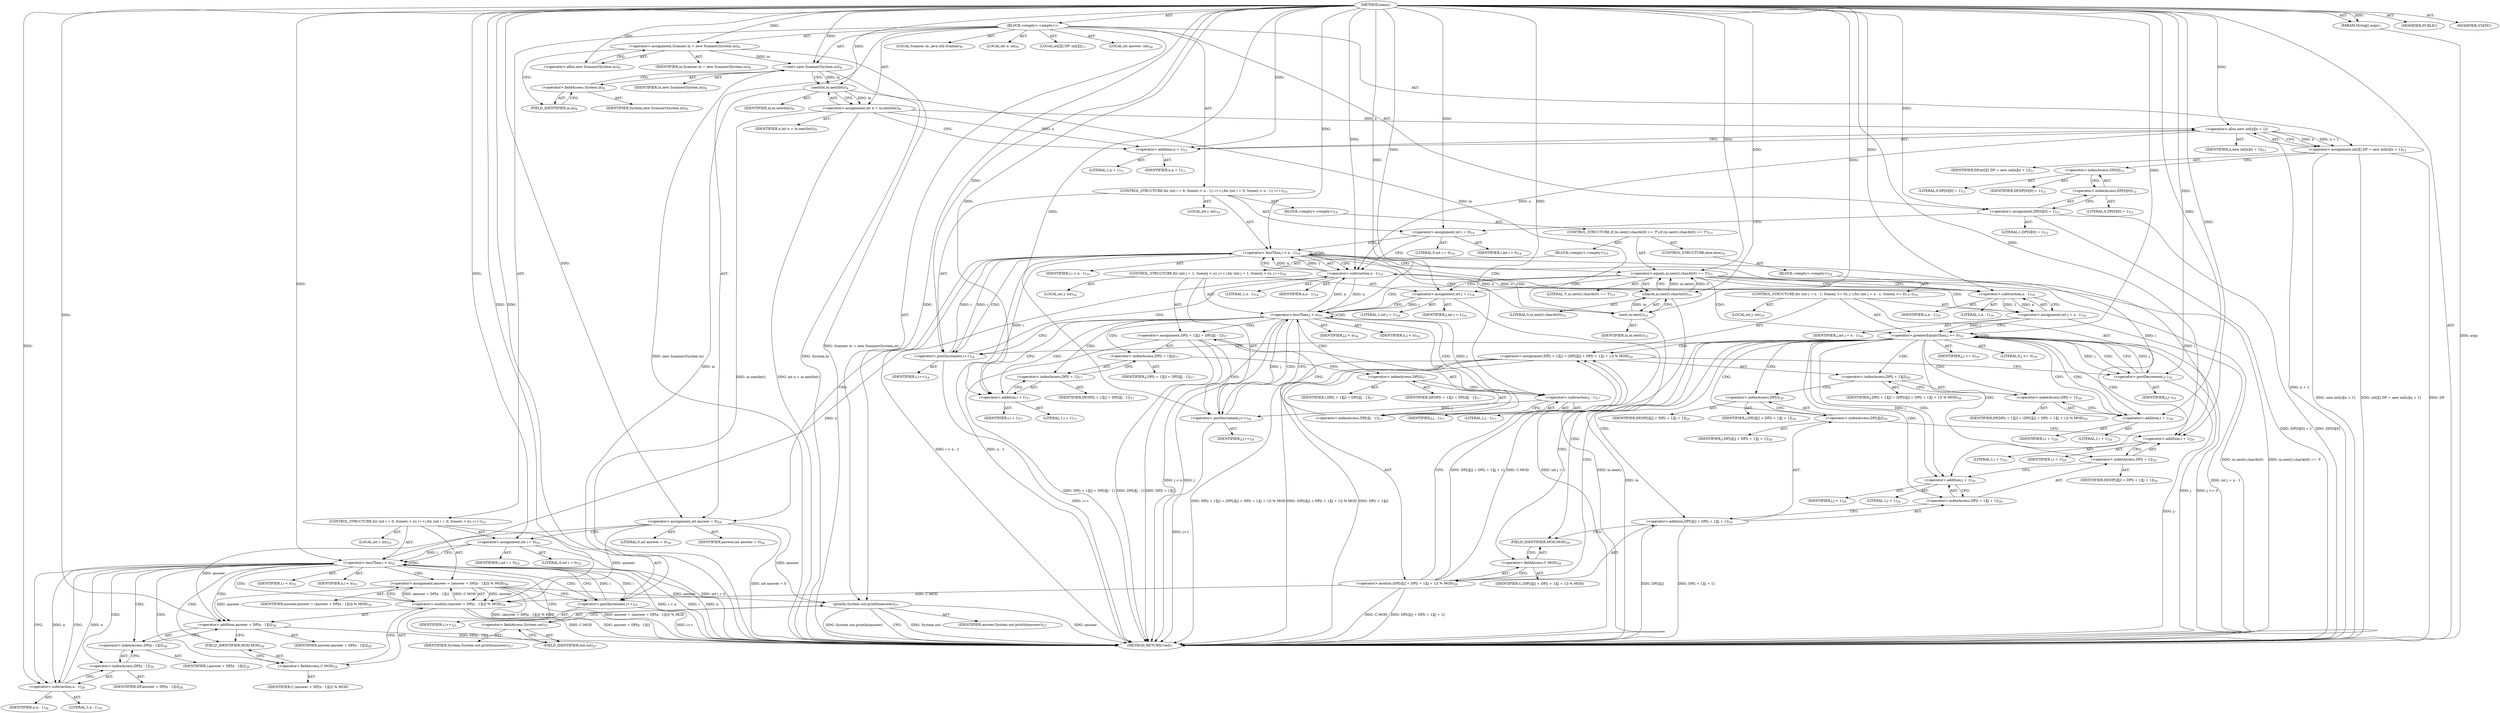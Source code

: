 digraph "main" {  
"22" [label = <(METHOD,main)<SUB>7</SUB>> ]
"23" [label = <(PARAM,String[] args)<SUB>7</SUB>> ]
"24" [label = <(BLOCK,&lt;empty&gt;,&lt;empty&gt;)<SUB>7</SUB>> ]
"4" [label = <(LOCAL,Scanner in: java.util.Scanner)<SUB>8</SUB>> ]
"25" [label = <(&lt;operator&gt;.assignment,Scanner in = new Scanner(System.in))<SUB>8</SUB>> ]
"26" [label = <(IDENTIFIER,in,Scanner in = new Scanner(System.in))<SUB>8</SUB>> ]
"27" [label = <(&lt;operator&gt;.alloc,new Scanner(System.in))<SUB>8</SUB>> ]
"28" [label = <(&lt;init&gt;,new Scanner(System.in))<SUB>8</SUB>> ]
"3" [label = <(IDENTIFIER,in,new Scanner(System.in))<SUB>8</SUB>> ]
"29" [label = <(&lt;operator&gt;.fieldAccess,System.in)<SUB>8</SUB>> ]
"30" [label = <(IDENTIFIER,System,new Scanner(System.in))<SUB>8</SUB>> ]
"31" [label = <(FIELD_IDENTIFIER,in,in)<SUB>8</SUB>> ]
"32" [label = <(LOCAL,int n: int)<SUB>9</SUB>> ]
"33" [label = <(&lt;operator&gt;.assignment,int n = in.nextInt())<SUB>9</SUB>> ]
"34" [label = <(IDENTIFIER,n,int n = in.nextInt())<SUB>9</SUB>> ]
"35" [label = <(nextInt,in.nextInt())<SUB>9</SUB>> ]
"36" [label = <(IDENTIFIER,in,in.nextInt())<SUB>9</SUB>> ]
"37" [label = <(LOCAL,int[][] DP: int[][])<SUB>11</SUB>> ]
"38" [label = <(&lt;operator&gt;.assignment,int[][] DP = new int[n][n + 1])<SUB>11</SUB>> ]
"39" [label = <(IDENTIFIER,DP,int[][] DP = new int[n][n + 1])<SUB>11</SUB>> ]
"40" [label = <(&lt;operator&gt;.alloc,new int[n][n + 1])> ]
"41" [label = <(IDENTIFIER,n,new int[n][n + 1])<SUB>11</SUB>> ]
"42" [label = <(&lt;operator&gt;.addition,n + 1)<SUB>11</SUB>> ]
"43" [label = <(IDENTIFIER,n,n + 1)<SUB>11</SUB>> ]
"44" [label = <(LITERAL,1,n + 1)<SUB>11</SUB>> ]
"45" [label = <(&lt;operator&gt;.assignment,DP[0][0] = 1)<SUB>12</SUB>> ]
"46" [label = <(&lt;operator&gt;.indexAccess,DP[0][0])<SUB>12</SUB>> ]
"47" [label = <(&lt;operator&gt;.indexAccess,DP[0])<SUB>12</SUB>> ]
"48" [label = <(IDENTIFIER,DP,DP[0][0] = 1)<SUB>12</SUB>> ]
"49" [label = <(LITERAL,0,DP[0][0] = 1)<SUB>12</SUB>> ]
"50" [label = <(LITERAL,0,DP[0][0] = 1)<SUB>12</SUB>> ]
"51" [label = <(LITERAL,1,DP[0][0] = 1)<SUB>12</SUB>> ]
"52" [label = <(CONTROL_STRUCTURE,for (int i = 0; Some(i &lt; n - 1); i++),for (int i = 0; Some(i &lt; n - 1); i++))<SUB>14</SUB>> ]
"53" [label = <(LOCAL,int i: int)<SUB>14</SUB>> ]
"54" [label = <(&lt;operator&gt;.assignment,int i = 0)<SUB>14</SUB>> ]
"55" [label = <(IDENTIFIER,i,int i = 0)<SUB>14</SUB>> ]
"56" [label = <(LITERAL,0,int i = 0)<SUB>14</SUB>> ]
"57" [label = <(&lt;operator&gt;.lessThan,i &lt; n - 1)<SUB>14</SUB>> ]
"58" [label = <(IDENTIFIER,i,i &lt; n - 1)<SUB>14</SUB>> ]
"59" [label = <(&lt;operator&gt;.subtraction,n - 1)<SUB>14</SUB>> ]
"60" [label = <(IDENTIFIER,n,n - 1)<SUB>14</SUB>> ]
"61" [label = <(LITERAL,1,n - 1)<SUB>14</SUB>> ]
"62" [label = <(&lt;operator&gt;.postIncrement,i++)<SUB>14</SUB>> ]
"63" [label = <(IDENTIFIER,i,i++)<SUB>14</SUB>> ]
"64" [label = <(BLOCK,&lt;empty&gt;,&lt;empty&gt;)<SUB>14</SUB>> ]
"65" [label = <(CONTROL_STRUCTURE,if (in.next().charAt(0) == 'f'),if (in.next().charAt(0) == 'f'))<SUB>15</SUB>> ]
"66" [label = <(&lt;operator&gt;.equals,in.next().charAt(0) == 'f')<SUB>15</SUB>> ]
"67" [label = <(charAt,in.next().charAt(0))<SUB>15</SUB>> ]
"68" [label = <(next,in.next())<SUB>15</SUB>> ]
"69" [label = <(IDENTIFIER,in,in.next())<SUB>15</SUB>> ]
"70" [label = <(LITERAL,0,in.next().charAt(0))<SUB>15</SUB>> ]
"71" [label = <(LITERAL,'f',in.next().charAt(0) == 'f')<SUB>15</SUB>> ]
"72" [label = <(BLOCK,&lt;empty&gt;,&lt;empty&gt;)<SUB>15</SUB>> ]
"73" [label = <(CONTROL_STRUCTURE,for (int j = 1; Some(j &lt; n); j++),for (int j = 1; Some(j &lt; n); j++))<SUB>16</SUB>> ]
"74" [label = <(LOCAL,int j: int)<SUB>16</SUB>> ]
"75" [label = <(&lt;operator&gt;.assignment,int j = 1)<SUB>16</SUB>> ]
"76" [label = <(IDENTIFIER,j,int j = 1)<SUB>16</SUB>> ]
"77" [label = <(LITERAL,1,int j = 1)<SUB>16</SUB>> ]
"78" [label = <(&lt;operator&gt;.lessThan,j &lt; n)<SUB>16</SUB>> ]
"79" [label = <(IDENTIFIER,j,j &lt; n)<SUB>16</SUB>> ]
"80" [label = <(IDENTIFIER,n,j &lt; n)<SUB>16</SUB>> ]
"81" [label = <(&lt;operator&gt;.postIncrement,j++)<SUB>16</SUB>> ]
"82" [label = <(IDENTIFIER,j,j++)<SUB>16</SUB>> ]
"83" [label = <(&lt;operator&gt;.assignment,DP[i + 1][j] = DP[i][j - 1])<SUB>17</SUB>> ]
"84" [label = <(&lt;operator&gt;.indexAccess,DP[i + 1][j])<SUB>17</SUB>> ]
"85" [label = <(&lt;operator&gt;.indexAccess,DP[i + 1])<SUB>17</SUB>> ]
"86" [label = <(IDENTIFIER,DP,DP[i + 1][j] = DP[i][j - 1])<SUB>17</SUB>> ]
"87" [label = <(&lt;operator&gt;.addition,i + 1)<SUB>17</SUB>> ]
"88" [label = <(IDENTIFIER,i,i + 1)<SUB>17</SUB>> ]
"89" [label = <(LITERAL,1,i + 1)<SUB>17</SUB>> ]
"90" [label = <(IDENTIFIER,j,DP[i + 1][j] = DP[i][j - 1])<SUB>17</SUB>> ]
"91" [label = <(&lt;operator&gt;.indexAccess,DP[i][j - 1])<SUB>17</SUB>> ]
"92" [label = <(&lt;operator&gt;.indexAccess,DP[i])<SUB>17</SUB>> ]
"93" [label = <(IDENTIFIER,DP,DP[i + 1][j] = DP[i][j - 1])<SUB>17</SUB>> ]
"94" [label = <(IDENTIFIER,i,DP[i + 1][j] = DP[i][j - 1])<SUB>17</SUB>> ]
"95" [label = <(&lt;operator&gt;.subtraction,j - 1)<SUB>17</SUB>> ]
"96" [label = <(IDENTIFIER,j,j - 1)<SUB>17</SUB>> ]
"97" [label = <(LITERAL,1,j - 1)<SUB>17</SUB>> ]
"98" [label = <(CONTROL_STRUCTURE,else,else)<SUB>18</SUB>> ]
"99" [label = <(BLOCK,&lt;empty&gt;,&lt;empty&gt;)<SUB>18</SUB>> ]
"100" [label = <(CONTROL_STRUCTURE,for (int j = n - 1; Some(j &gt;= 0); j--),for (int j = n - 1; Some(j &gt;= 0); j--))<SUB>19</SUB>> ]
"101" [label = <(LOCAL,int j: int)<SUB>19</SUB>> ]
"102" [label = <(&lt;operator&gt;.assignment,int j = n - 1)<SUB>19</SUB>> ]
"103" [label = <(IDENTIFIER,j,int j = n - 1)<SUB>19</SUB>> ]
"104" [label = <(&lt;operator&gt;.subtraction,n - 1)<SUB>19</SUB>> ]
"105" [label = <(IDENTIFIER,n,n - 1)<SUB>19</SUB>> ]
"106" [label = <(LITERAL,1,n - 1)<SUB>19</SUB>> ]
"107" [label = <(&lt;operator&gt;.greaterEqualsThan,j &gt;= 0)<SUB>19</SUB>> ]
"108" [label = <(IDENTIFIER,j,j &gt;= 0)<SUB>19</SUB>> ]
"109" [label = <(LITERAL,0,j &gt;= 0)<SUB>19</SUB>> ]
"110" [label = <(&lt;operator&gt;.postDecrement,j--)<SUB>19</SUB>> ]
"111" [label = <(IDENTIFIER,j,j--)<SUB>19</SUB>> ]
"112" [label = <(&lt;operator&gt;.assignment,DP[i + 1][j] = (DP[i][j] + DP[i + 1][j + 1]) % MOD)<SUB>20</SUB>> ]
"113" [label = <(&lt;operator&gt;.indexAccess,DP[i + 1][j])<SUB>20</SUB>> ]
"114" [label = <(&lt;operator&gt;.indexAccess,DP[i + 1])<SUB>20</SUB>> ]
"115" [label = <(IDENTIFIER,DP,DP[i + 1][j] = (DP[i][j] + DP[i + 1][j + 1]) % MOD)<SUB>20</SUB>> ]
"116" [label = <(&lt;operator&gt;.addition,i + 1)<SUB>20</SUB>> ]
"117" [label = <(IDENTIFIER,i,i + 1)<SUB>20</SUB>> ]
"118" [label = <(LITERAL,1,i + 1)<SUB>20</SUB>> ]
"119" [label = <(IDENTIFIER,j,DP[i + 1][j] = (DP[i][j] + DP[i + 1][j + 1]) % MOD)<SUB>20</SUB>> ]
"120" [label = <(&lt;operator&gt;.modulo,(DP[i][j] + DP[i + 1][j + 1]) % MOD)<SUB>20</SUB>> ]
"121" [label = <(&lt;operator&gt;.addition,DP[i][j] + DP[i + 1][j + 1])<SUB>20</SUB>> ]
"122" [label = <(&lt;operator&gt;.indexAccess,DP[i][j])<SUB>20</SUB>> ]
"123" [label = <(&lt;operator&gt;.indexAccess,DP[i])<SUB>20</SUB>> ]
"124" [label = <(IDENTIFIER,DP,DP[i][j] + DP[i + 1][j + 1])<SUB>20</SUB>> ]
"125" [label = <(IDENTIFIER,i,DP[i][j] + DP[i + 1][j + 1])<SUB>20</SUB>> ]
"126" [label = <(IDENTIFIER,j,DP[i][j] + DP[i + 1][j + 1])<SUB>20</SUB>> ]
"127" [label = <(&lt;operator&gt;.indexAccess,DP[i + 1][j + 1])<SUB>20</SUB>> ]
"128" [label = <(&lt;operator&gt;.indexAccess,DP[i + 1])<SUB>20</SUB>> ]
"129" [label = <(IDENTIFIER,DP,DP[i][j] + DP[i + 1][j + 1])<SUB>20</SUB>> ]
"130" [label = <(&lt;operator&gt;.addition,i + 1)<SUB>20</SUB>> ]
"131" [label = <(IDENTIFIER,i,i + 1)<SUB>20</SUB>> ]
"132" [label = <(LITERAL,1,i + 1)<SUB>20</SUB>> ]
"133" [label = <(&lt;operator&gt;.addition,j + 1)<SUB>20</SUB>> ]
"134" [label = <(IDENTIFIER,j,j + 1)<SUB>20</SUB>> ]
"135" [label = <(LITERAL,1,j + 1)<SUB>20</SUB>> ]
"136" [label = <(&lt;operator&gt;.fieldAccess,C.MOD)<SUB>20</SUB>> ]
"137" [label = <(IDENTIFIER,C,(DP[i][j] + DP[i + 1][j + 1]) % MOD)> ]
"138" [label = <(FIELD_IDENTIFIER,MOD,MOD)<SUB>20</SUB>> ]
"139" [label = <(LOCAL,int answer: int)<SUB>24</SUB>> ]
"140" [label = <(&lt;operator&gt;.assignment,int answer = 0)<SUB>24</SUB>> ]
"141" [label = <(IDENTIFIER,answer,int answer = 0)<SUB>24</SUB>> ]
"142" [label = <(LITERAL,0,int answer = 0)<SUB>24</SUB>> ]
"143" [label = <(CONTROL_STRUCTURE,for (int i = 0; Some(i &lt; n); i++),for (int i = 0; Some(i &lt; n); i++))<SUB>25</SUB>> ]
"144" [label = <(LOCAL,int i: int)<SUB>25</SUB>> ]
"145" [label = <(&lt;operator&gt;.assignment,int i = 0)<SUB>25</SUB>> ]
"146" [label = <(IDENTIFIER,i,int i = 0)<SUB>25</SUB>> ]
"147" [label = <(LITERAL,0,int i = 0)<SUB>25</SUB>> ]
"148" [label = <(&lt;operator&gt;.lessThan,i &lt; n)<SUB>25</SUB>> ]
"149" [label = <(IDENTIFIER,i,i &lt; n)<SUB>25</SUB>> ]
"150" [label = <(IDENTIFIER,n,i &lt; n)<SUB>25</SUB>> ]
"151" [label = <(&lt;operator&gt;.postIncrement,i++)<SUB>25</SUB>> ]
"152" [label = <(IDENTIFIER,i,i++)<SUB>25</SUB>> ]
"153" [label = <(&lt;operator&gt;.assignment,answer = (answer + DP[n - 1][i]) % MOD)<SUB>26</SUB>> ]
"154" [label = <(IDENTIFIER,answer,answer = (answer + DP[n - 1][i]) % MOD)<SUB>26</SUB>> ]
"155" [label = <(&lt;operator&gt;.modulo,(answer + DP[n - 1][i]) % MOD)<SUB>26</SUB>> ]
"156" [label = <(&lt;operator&gt;.addition,answer + DP[n - 1][i])<SUB>26</SUB>> ]
"157" [label = <(IDENTIFIER,answer,answer + DP[n - 1][i])<SUB>26</SUB>> ]
"158" [label = <(&lt;operator&gt;.indexAccess,DP[n - 1][i])<SUB>26</SUB>> ]
"159" [label = <(&lt;operator&gt;.indexAccess,DP[n - 1])<SUB>26</SUB>> ]
"160" [label = <(IDENTIFIER,DP,answer + DP[n - 1][i])<SUB>26</SUB>> ]
"161" [label = <(&lt;operator&gt;.subtraction,n - 1)<SUB>26</SUB>> ]
"162" [label = <(IDENTIFIER,n,n - 1)<SUB>26</SUB>> ]
"163" [label = <(LITERAL,1,n - 1)<SUB>26</SUB>> ]
"164" [label = <(IDENTIFIER,i,answer + DP[n - 1][i])<SUB>26</SUB>> ]
"165" [label = <(&lt;operator&gt;.fieldAccess,C.MOD)<SUB>26</SUB>> ]
"166" [label = <(IDENTIFIER,C,(answer + DP[n - 1][i]) % MOD)> ]
"167" [label = <(FIELD_IDENTIFIER,MOD,MOD)<SUB>26</SUB>> ]
"168" [label = <(println,System.out.println(answer))<SUB>27</SUB>> ]
"169" [label = <(&lt;operator&gt;.fieldAccess,System.out)<SUB>27</SUB>> ]
"170" [label = <(IDENTIFIER,System,System.out.println(answer))<SUB>27</SUB>> ]
"171" [label = <(FIELD_IDENTIFIER,out,out)<SUB>27</SUB>> ]
"172" [label = <(IDENTIFIER,answer,System.out.println(answer))<SUB>27</SUB>> ]
"173" [label = <(MODIFIER,PUBLIC)> ]
"174" [label = <(MODIFIER,STATIC)> ]
"175" [label = <(METHOD_RETURN,void)<SUB>7</SUB>> ]
  "22" -> "23"  [ label = "AST: "] 
  "22" -> "24"  [ label = "AST: "] 
  "22" -> "173"  [ label = "AST: "] 
  "22" -> "174"  [ label = "AST: "] 
  "22" -> "175"  [ label = "AST: "] 
  "24" -> "4"  [ label = "AST: "] 
  "24" -> "25"  [ label = "AST: "] 
  "24" -> "28"  [ label = "AST: "] 
  "24" -> "32"  [ label = "AST: "] 
  "24" -> "33"  [ label = "AST: "] 
  "24" -> "37"  [ label = "AST: "] 
  "24" -> "38"  [ label = "AST: "] 
  "24" -> "45"  [ label = "AST: "] 
  "24" -> "52"  [ label = "AST: "] 
  "24" -> "139"  [ label = "AST: "] 
  "24" -> "140"  [ label = "AST: "] 
  "24" -> "143"  [ label = "AST: "] 
  "24" -> "168"  [ label = "AST: "] 
  "25" -> "26"  [ label = "AST: "] 
  "25" -> "27"  [ label = "AST: "] 
  "28" -> "3"  [ label = "AST: "] 
  "28" -> "29"  [ label = "AST: "] 
  "29" -> "30"  [ label = "AST: "] 
  "29" -> "31"  [ label = "AST: "] 
  "33" -> "34"  [ label = "AST: "] 
  "33" -> "35"  [ label = "AST: "] 
  "35" -> "36"  [ label = "AST: "] 
  "38" -> "39"  [ label = "AST: "] 
  "38" -> "40"  [ label = "AST: "] 
  "40" -> "41"  [ label = "AST: "] 
  "40" -> "42"  [ label = "AST: "] 
  "42" -> "43"  [ label = "AST: "] 
  "42" -> "44"  [ label = "AST: "] 
  "45" -> "46"  [ label = "AST: "] 
  "45" -> "51"  [ label = "AST: "] 
  "46" -> "47"  [ label = "AST: "] 
  "46" -> "50"  [ label = "AST: "] 
  "47" -> "48"  [ label = "AST: "] 
  "47" -> "49"  [ label = "AST: "] 
  "52" -> "53"  [ label = "AST: "] 
  "52" -> "54"  [ label = "AST: "] 
  "52" -> "57"  [ label = "AST: "] 
  "52" -> "62"  [ label = "AST: "] 
  "52" -> "64"  [ label = "AST: "] 
  "54" -> "55"  [ label = "AST: "] 
  "54" -> "56"  [ label = "AST: "] 
  "57" -> "58"  [ label = "AST: "] 
  "57" -> "59"  [ label = "AST: "] 
  "59" -> "60"  [ label = "AST: "] 
  "59" -> "61"  [ label = "AST: "] 
  "62" -> "63"  [ label = "AST: "] 
  "64" -> "65"  [ label = "AST: "] 
  "65" -> "66"  [ label = "AST: "] 
  "65" -> "72"  [ label = "AST: "] 
  "65" -> "98"  [ label = "AST: "] 
  "66" -> "67"  [ label = "AST: "] 
  "66" -> "71"  [ label = "AST: "] 
  "67" -> "68"  [ label = "AST: "] 
  "67" -> "70"  [ label = "AST: "] 
  "68" -> "69"  [ label = "AST: "] 
  "72" -> "73"  [ label = "AST: "] 
  "73" -> "74"  [ label = "AST: "] 
  "73" -> "75"  [ label = "AST: "] 
  "73" -> "78"  [ label = "AST: "] 
  "73" -> "81"  [ label = "AST: "] 
  "73" -> "83"  [ label = "AST: "] 
  "75" -> "76"  [ label = "AST: "] 
  "75" -> "77"  [ label = "AST: "] 
  "78" -> "79"  [ label = "AST: "] 
  "78" -> "80"  [ label = "AST: "] 
  "81" -> "82"  [ label = "AST: "] 
  "83" -> "84"  [ label = "AST: "] 
  "83" -> "91"  [ label = "AST: "] 
  "84" -> "85"  [ label = "AST: "] 
  "84" -> "90"  [ label = "AST: "] 
  "85" -> "86"  [ label = "AST: "] 
  "85" -> "87"  [ label = "AST: "] 
  "87" -> "88"  [ label = "AST: "] 
  "87" -> "89"  [ label = "AST: "] 
  "91" -> "92"  [ label = "AST: "] 
  "91" -> "95"  [ label = "AST: "] 
  "92" -> "93"  [ label = "AST: "] 
  "92" -> "94"  [ label = "AST: "] 
  "95" -> "96"  [ label = "AST: "] 
  "95" -> "97"  [ label = "AST: "] 
  "98" -> "99"  [ label = "AST: "] 
  "99" -> "100"  [ label = "AST: "] 
  "100" -> "101"  [ label = "AST: "] 
  "100" -> "102"  [ label = "AST: "] 
  "100" -> "107"  [ label = "AST: "] 
  "100" -> "110"  [ label = "AST: "] 
  "100" -> "112"  [ label = "AST: "] 
  "102" -> "103"  [ label = "AST: "] 
  "102" -> "104"  [ label = "AST: "] 
  "104" -> "105"  [ label = "AST: "] 
  "104" -> "106"  [ label = "AST: "] 
  "107" -> "108"  [ label = "AST: "] 
  "107" -> "109"  [ label = "AST: "] 
  "110" -> "111"  [ label = "AST: "] 
  "112" -> "113"  [ label = "AST: "] 
  "112" -> "120"  [ label = "AST: "] 
  "113" -> "114"  [ label = "AST: "] 
  "113" -> "119"  [ label = "AST: "] 
  "114" -> "115"  [ label = "AST: "] 
  "114" -> "116"  [ label = "AST: "] 
  "116" -> "117"  [ label = "AST: "] 
  "116" -> "118"  [ label = "AST: "] 
  "120" -> "121"  [ label = "AST: "] 
  "120" -> "136"  [ label = "AST: "] 
  "121" -> "122"  [ label = "AST: "] 
  "121" -> "127"  [ label = "AST: "] 
  "122" -> "123"  [ label = "AST: "] 
  "122" -> "126"  [ label = "AST: "] 
  "123" -> "124"  [ label = "AST: "] 
  "123" -> "125"  [ label = "AST: "] 
  "127" -> "128"  [ label = "AST: "] 
  "127" -> "133"  [ label = "AST: "] 
  "128" -> "129"  [ label = "AST: "] 
  "128" -> "130"  [ label = "AST: "] 
  "130" -> "131"  [ label = "AST: "] 
  "130" -> "132"  [ label = "AST: "] 
  "133" -> "134"  [ label = "AST: "] 
  "133" -> "135"  [ label = "AST: "] 
  "136" -> "137"  [ label = "AST: "] 
  "136" -> "138"  [ label = "AST: "] 
  "140" -> "141"  [ label = "AST: "] 
  "140" -> "142"  [ label = "AST: "] 
  "143" -> "144"  [ label = "AST: "] 
  "143" -> "145"  [ label = "AST: "] 
  "143" -> "148"  [ label = "AST: "] 
  "143" -> "151"  [ label = "AST: "] 
  "143" -> "153"  [ label = "AST: "] 
  "145" -> "146"  [ label = "AST: "] 
  "145" -> "147"  [ label = "AST: "] 
  "148" -> "149"  [ label = "AST: "] 
  "148" -> "150"  [ label = "AST: "] 
  "151" -> "152"  [ label = "AST: "] 
  "153" -> "154"  [ label = "AST: "] 
  "153" -> "155"  [ label = "AST: "] 
  "155" -> "156"  [ label = "AST: "] 
  "155" -> "165"  [ label = "AST: "] 
  "156" -> "157"  [ label = "AST: "] 
  "156" -> "158"  [ label = "AST: "] 
  "158" -> "159"  [ label = "AST: "] 
  "158" -> "164"  [ label = "AST: "] 
  "159" -> "160"  [ label = "AST: "] 
  "159" -> "161"  [ label = "AST: "] 
  "161" -> "162"  [ label = "AST: "] 
  "161" -> "163"  [ label = "AST: "] 
  "165" -> "166"  [ label = "AST: "] 
  "165" -> "167"  [ label = "AST: "] 
  "168" -> "169"  [ label = "AST: "] 
  "168" -> "172"  [ label = "AST: "] 
  "169" -> "170"  [ label = "AST: "] 
  "169" -> "171"  [ label = "AST: "] 
  "25" -> "31"  [ label = "CFG: "] 
  "28" -> "35"  [ label = "CFG: "] 
  "33" -> "42"  [ label = "CFG: "] 
  "38" -> "47"  [ label = "CFG: "] 
  "45" -> "54"  [ label = "CFG: "] 
  "140" -> "145"  [ label = "CFG: "] 
  "168" -> "175"  [ label = "CFG: "] 
  "27" -> "25"  [ label = "CFG: "] 
  "29" -> "28"  [ label = "CFG: "] 
  "35" -> "33"  [ label = "CFG: "] 
  "40" -> "38"  [ label = "CFG: "] 
  "46" -> "45"  [ label = "CFG: "] 
  "54" -> "59"  [ label = "CFG: "] 
  "57" -> "68"  [ label = "CFG: "] 
  "57" -> "140"  [ label = "CFG: "] 
  "62" -> "59"  [ label = "CFG: "] 
  "145" -> "148"  [ label = "CFG: "] 
  "148" -> "161"  [ label = "CFG: "] 
  "148" -> "171"  [ label = "CFG: "] 
  "151" -> "148"  [ label = "CFG: "] 
  "153" -> "151"  [ label = "CFG: "] 
  "169" -> "168"  [ label = "CFG: "] 
  "31" -> "29"  [ label = "CFG: "] 
  "42" -> "40"  [ label = "CFG: "] 
  "47" -> "46"  [ label = "CFG: "] 
  "59" -> "57"  [ label = "CFG: "] 
  "155" -> "153"  [ label = "CFG: "] 
  "171" -> "169"  [ label = "CFG: "] 
  "66" -> "75"  [ label = "CFG: "] 
  "66" -> "104"  [ label = "CFG: "] 
  "156" -> "167"  [ label = "CFG: "] 
  "165" -> "155"  [ label = "CFG: "] 
  "67" -> "66"  [ label = "CFG: "] 
  "158" -> "156"  [ label = "CFG: "] 
  "167" -> "165"  [ label = "CFG: "] 
  "68" -> "67"  [ label = "CFG: "] 
  "75" -> "78"  [ label = "CFG: "] 
  "78" -> "87"  [ label = "CFG: "] 
  "78" -> "62"  [ label = "CFG: "] 
  "81" -> "78"  [ label = "CFG: "] 
  "83" -> "81"  [ label = "CFG: "] 
  "159" -> "158"  [ label = "CFG: "] 
  "84" -> "92"  [ label = "CFG: "] 
  "91" -> "83"  [ label = "CFG: "] 
  "102" -> "107"  [ label = "CFG: "] 
  "107" -> "116"  [ label = "CFG: "] 
  "107" -> "62"  [ label = "CFG: "] 
  "110" -> "107"  [ label = "CFG: "] 
  "112" -> "110"  [ label = "CFG: "] 
  "161" -> "159"  [ label = "CFG: "] 
  "85" -> "84"  [ label = "CFG: "] 
  "92" -> "95"  [ label = "CFG: "] 
  "95" -> "91"  [ label = "CFG: "] 
  "104" -> "102"  [ label = "CFG: "] 
  "113" -> "123"  [ label = "CFG: "] 
  "120" -> "112"  [ label = "CFG: "] 
  "87" -> "85"  [ label = "CFG: "] 
  "114" -> "113"  [ label = "CFG: "] 
  "121" -> "138"  [ label = "CFG: "] 
  "136" -> "120"  [ label = "CFG: "] 
  "116" -> "114"  [ label = "CFG: "] 
  "122" -> "130"  [ label = "CFG: "] 
  "127" -> "121"  [ label = "CFG: "] 
  "138" -> "136"  [ label = "CFG: "] 
  "123" -> "122"  [ label = "CFG: "] 
  "128" -> "133"  [ label = "CFG: "] 
  "133" -> "127"  [ label = "CFG: "] 
  "130" -> "128"  [ label = "CFG: "] 
  "22" -> "27"  [ label = "CFG: "] 
  "23" -> "175"  [ label = "DDG: args"] 
  "25" -> "175"  [ label = "DDG: Scanner in = new Scanner(System.in)"] 
  "28" -> "175"  [ label = "DDG: System.in"] 
  "28" -> "175"  [ label = "DDG: new Scanner(System.in)"] 
  "35" -> "175"  [ label = "DDG: in"] 
  "33" -> "175"  [ label = "DDG: in.nextInt()"] 
  "33" -> "175"  [ label = "DDG: int n = in.nextInt()"] 
  "38" -> "175"  [ label = "DDG: DP"] 
  "40" -> "175"  [ label = "DDG: n + 1"] 
  "38" -> "175"  [ label = "DDG: new int[n][n + 1]"] 
  "38" -> "175"  [ label = "DDG: int[][] DP = new int[n][n + 1]"] 
  "45" -> "175"  [ label = "DDG: DP[0][0]"] 
  "45" -> "175"  [ label = "DDG: DP[0][0] = 1"] 
  "57" -> "175"  [ label = "DDG: n - 1"] 
  "57" -> "175"  [ label = "DDG: i &lt; n - 1"] 
  "140" -> "175"  [ label = "DDG: int answer = 0"] 
  "145" -> "175"  [ label = "DDG: int i = 0"] 
  "148" -> "175"  [ label = "DDG: i"] 
  "148" -> "175"  [ label = "DDG: n"] 
  "148" -> "175"  [ label = "DDG: i &lt; n"] 
  "168" -> "175"  [ label = "DDG: System.out"] 
  "168" -> "175"  [ label = "DDG: answer"] 
  "168" -> "175"  [ label = "DDG: System.out.println(answer)"] 
  "156" -> "175"  [ label = "DDG: DP[n - 1][i]"] 
  "155" -> "175"  [ label = "DDG: answer + DP[n - 1][i]"] 
  "155" -> "175"  [ label = "DDG: C.MOD"] 
  "153" -> "175"  [ label = "DDG: (answer + DP[n - 1][i]) % MOD"] 
  "153" -> "175"  [ label = "DDG: answer = (answer + DP[n - 1][i]) % MOD"] 
  "151" -> "175"  [ label = "DDG: i++"] 
  "68" -> "175"  [ label = "DDG: in"] 
  "67" -> "175"  [ label = "DDG: in.next()"] 
  "66" -> "175"  [ label = "DDG: in.next().charAt(0)"] 
  "66" -> "175"  [ label = "DDG: in.next().charAt(0) == 'f'"] 
  "102" -> "175"  [ label = "DDG: int j = n - 1"] 
  "107" -> "175"  [ label = "DDG: j"] 
  "107" -> "175"  [ label = "DDG: j &gt;= 0"] 
  "112" -> "175"  [ label = "DDG: DP[i + 1][j]"] 
  "121" -> "175"  [ label = "DDG: DP[i][j]"] 
  "121" -> "175"  [ label = "DDG: DP[i + 1][j + 1]"] 
  "120" -> "175"  [ label = "DDG: DP[i][j] + DP[i + 1][j + 1]"] 
  "120" -> "175"  [ label = "DDG: C.MOD"] 
  "112" -> "175"  [ label = "DDG: (DP[i][j] + DP[i + 1][j + 1]) % MOD"] 
  "112" -> "175"  [ label = "DDG: DP[i + 1][j] = (DP[i][j] + DP[i + 1][j + 1]) % MOD"] 
  "110" -> "175"  [ label = "DDG: j--"] 
  "75" -> "175"  [ label = "DDG: int j = 1"] 
  "78" -> "175"  [ label = "DDG: j"] 
  "78" -> "175"  [ label = "DDG: j &lt; n"] 
  "62" -> "175"  [ label = "DDG: i++"] 
  "83" -> "175"  [ label = "DDG: DP[i + 1][j]"] 
  "83" -> "175"  [ label = "DDG: DP[i][j - 1]"] 
  "83" -> "175"  [ label = "DDG: DP[i + 1][j] = DP[i][j - 1]"] 
  "81" -> "175"  [ label = "DDG: j++"] 
  "22" -> "23"  [ label = "DDG: "] 
  "22" -> "25"  [ label = "DDG: "] 
  "35" -> "33"  [ label = "DDG: in"] 
  "40" -> "38"  [ label = "DDG: n"] 
  "40" -> "38"  [ label = "DDG: n + 1"] 
  "22" -> "45"  [ label = "DDG: "] 
  "22" -> "140"  [ label = "DDG: "] 
  "25" -> "28"  [ label = "DDG: in"] 
  "22" -> "28"  [ label = "DDG: "] 
  "22" -> "54"  [ label = "DDG: "] 
  "22" -> "145"  [ label = "DDG: "] 
  "155" -> "153"  [ label = "DDG: answer + DP[n - 1][i]"] 
  "155" -> "153"  [ label = "DDG: C.MOD"] 
  "140" -> "168"  [ label = "DDG: answer"] 
  "153" -> "168"  [ label = "DDG: answer"] 
  "22" -> "168"  [ label = "DDG: "] 
  "28" -> "35"  [ label = "DDG: in"] 
  "22" -> "35"  [ label = "DDG: "] 
  "22" -> "40"  [ label = "DDG: "] 
  "33" -> "40"  [ label = "DDG: n"] 
  "54" -> "57"  [ label = "DDG: i"] 
  "62" -> "57"  [ label = "DDG: i"] 
  "22" -> "57"  [ label = "DDG: "] 
  "59" -> "57"  [ label = "DDG: n"] 
  "59" -> "57"  [ label = "DDG: 1"] 
  "57" -> "62"  [ label = "DDG: i"] 
  "22" -> "62"  [ label = "DDG: "] 
  "145" -> "148"  [ label = "DDG: i"] 
  "151" -> "148"  [ label = "DDG: i"] 
  "22" -> "148"  [ label = "DDG: "] 
  "59" -> "148"  [ label = "DDG: n"] 
  "161" -> "148"  [ label = "DDG: n"] 
  "148" -> "151"  [ label = "DDG: i"] 
  "22" -> "151"  [ label = "DDG: "] 
  "33" -> "42"  [ label = "DDG: n"] 
  "22" -> "42"  [ label = "DDG: "] 
  "40" -> "59"  [ label = "DDG: n"] 
  "104" -> "59"  [ label = "DDG: n"] 
  "78" -> "59"  [ label = "DDG: n"] 
  "22" -> "59"  [ label = "DDG: "] 
  "140" -> "155"  [ label = "DDG: answer"] 
  "153" -> "155"  [ label = "DDG: answer"] 
  "22" -> "155"  [ label = "DDG: "] 
  "120" -> "155"  [ label = "DDG: C.MOD"] 
  "67" -> "66"  [ label = "DDG: in.next()"] 
  "67" -> "66"  [ label = "DDG: 0"] 
  "22" -> "66"  [ label = "DDG: "] 
  "140" -> "156"  [ label = "DDG: answer"] 
  "153" -> "156"  [ label = "DDG: answer"] 
  "22" -> "156"  [ label = "DDG: "] 
  "68" -> "67"  [ label = "DDG: in"] 
  "22" -> "67"  [ label = "DDG: "] 
  "22" -> "75"  [ label = "DDG: "] 
  "35" -> "68"  [ label = "DDG: in"] 
  "22" -> "68"  [ label = "DDG: "] 
  "75" -> "78"  [ label = "DDG: j"] 
  "81" -> "78"  [ label = "DDG: j"] 
  "22" -> "78"  [ label = "DDG: "] 
  "59" -> "78"  [ label = "DDG: n"] 
  "95" -> "81"  [ label = "DDG: j"] 
  "22" -> "81"  [ label = "DDG: "] 
  "104" -> "102"  [ label = "DDG: n"] 
  "104" -> "102"  [ label = "DDG: 1"] 
  "120" -> "112"  [ label = "DDG: DP[i][j] + DP[i + 1][j + 1]"] 
  "120" -> "112"  [ label = "DDG: C.MOD"] 
  "102" -> "107"  [ label = "DDG: j"] 
  "110" -> "107"  [ label = "DDG: j"] 
  "22" -> "107"  [ label = "DDG: "] 
  "22" -> "110"  [ label = "DDG: "] 
  "107" -> "110"  [ label = "DDG: j"] 
  "148" -> "161"  [ label = "DDG: n"] 
  "22" -> "161"  [ label = "DDG: "] 
  "78" -> "95"  [ label = "DDG: j"] 
  "22" -> "95"  [ label = "DDG: "] 
  "59" -> "104"  [ label = "DDG: n"] 
  "22" -> "104"  [ label = "DDG: "] 
  "57" -> "87"  [ label = "DDG: i"] 
  "22" -> "87"  [ label = "DDG: "] 
  "57" -> "116"  [ label = "DDG: i"] 
  "22" -> "116"  [ label = "DDG: "] 
  "107" -> "133"  [ label = "DDG: j"] 
  "22" -> "133"  [ label = "DDG: "] 
  "22" -> "130"  [ label = "DDG: "] 
  "57" -> "130"  [ label = "DDG: i"] 
  "57" -> "68"  [ label = "CDG: "] 
  "57" -> "57"  [ label = "CDG: "] 
  "57" -> "66"  [ label = "CDG: "] 
  "57" -> "67"  [ label = "CDG: "] 
  "57" -> "59"  [ label = "CDG: "] 
  "57" -> "62"  [ label = "CDG: "] 
  "148" -> "167"  [ label = "CDG: "] 
  "148" -> "161"  [ label = "CDG: "] 
  "148" -> "151"  [ label = "CDG: "] 
  "148" -> "153"  [ label = "CDG: "] 
  "148" -> "159"  [ label = "CDG: "] 
  "148" -> "148"  [ label = "CDG: "] 
  "148" -> "165"  [ label = "CDG: "] 
  "148" -> "155"  [ label = "CDG: "] 
  "148" -> "156"  [ label = "CDG: "] 
  "148" -> "158"  [ label = "CDG: "] 
  "66" -> "107"  [ label = "CDG: "] 
  "66" -> "75"  [ label = "CDG: "] 
  "66" -> "102"  [ label = "CDG: "] 
  "66" -> "104"  [ label = "CDG: "] 
  "66" -> "78"  [ label = "CDG: "] 
  "78" -> "81"  [ label = "CDG: "] 
  "78" -> "84"  [ label = "CDG: "] 
  "78" -> "85"  [ label = "CDG: "] 
  "78" -> "95"  [ label = "CDG: "] 
  "78" -> "92"  [ label = "CDG: "] 
  "78" -> "87"  [ label = "CDG: "] 
  "78" -> "91"  [ label = "CDG: "] 
  "78" -> "83"  [ label = "CDG: "] 
  "78" -> "78"  [ label = "CDG: "] 
  "107" -> "107"  [ label = "CDG: "] 
  "107" -> "120"  [ label = "CDG: "] 
  "107" -> "113"  [ label = "CDG: "] 
  "107" -> "136"  [ label = "CDG: "] 
  "107" -> "116"  [ label = "CDG: "] 
  "107" -> "122"  [ label = "CDG: "] 
  "107" -> "128"  [ label = "CDG: "] 
  "107" -> "114"  [ label = "CDG: "] 
  "107" -> "121"  [ label = "CDG: "] 
  "107" -> "123"  [ label = "CDG: "] 
  "107" -> "112"  [ label = "CDG: "] 
  "107" -> "138"  [ label = "CDG: "] 
  "107" -> "130"  [ label = "CDG: "] 
  "107" -> "110"  [ label = "CDG: "] 
  "107" -> "127"  [ label = "CDG: "] 
  "107" -> "133"  [ label = "CDG: "] 
}
